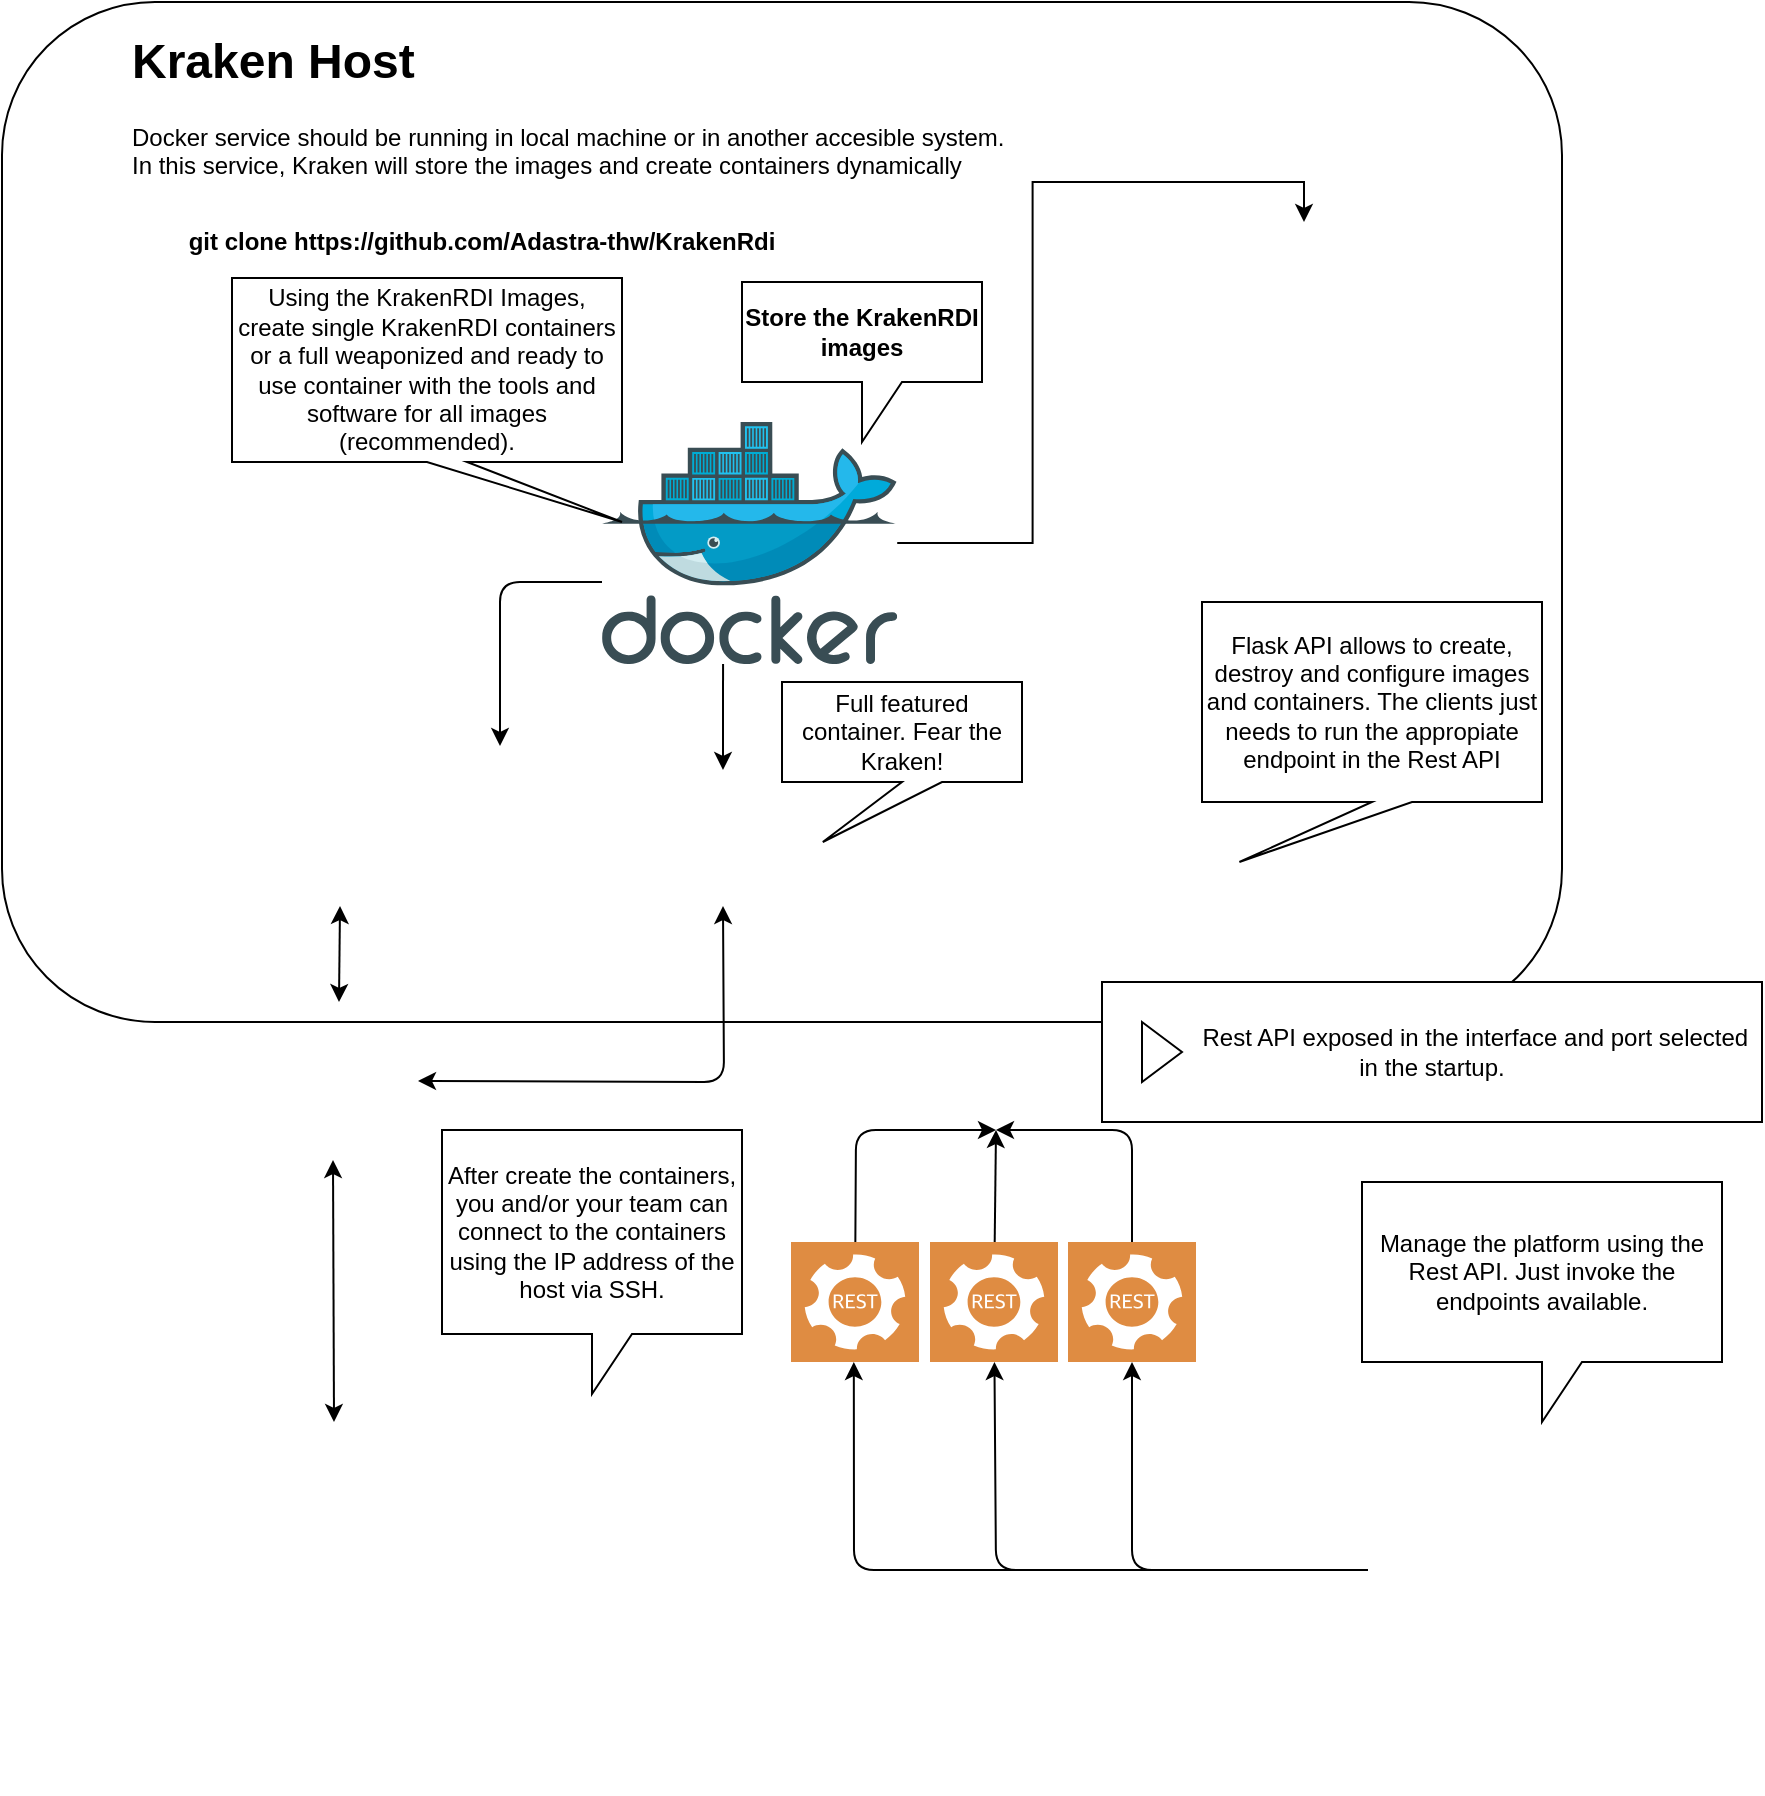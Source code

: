 <mxfile version="13.0.1" type="device"><diagram id="zVeNAyzQGfL6WKKovrSG" name="Page-1"><mxGraphModel dx="1038" dy="566" grid="1" gridSize="10" guides="1" tooltips="1" connect="1" arrows="1" fold="1" page="1" pageScale="1" pageWidth="827" pageHeight="1169" math="0" shadow="0"><root><mxCell id="0"/><mxCell id="1" parent="0"/><mxCell id="nuzd9s900WlZkQOmoOAo-7" value="" style="rounded=1;whiteSpace=wrap;html=1;" vertex="1" parent="1"><mxGeometry x="40" width="780" height="510" as="geometry"/></mxCell><mxCell id="nuzd9s900WlZkQOmoOAo-2" value="&lt;h1&gt;Kraken Host&lt;br&gt;&lt;/h1&gt;&lt;p&gt;Docker service should be running in local machine or in another accesible system. In this service, Kraken will store the images and create containers dynamically&lt;/p&gt;&lt;p&gt;&lt;br&gt;&lt;/p&gt;&lt;p&gt;&lt;br&gt;&lt;/p&gt;" style="text;html=1;strokeColor=none;fillColor=none;spacing=5;spacingTop=-20;whiteSpace=wrap;overflow=hidden;rounded=0;" vertex="1" parent="1"><mxGeometry x="100" y="10" width="450" height="100" as="geometry"/></mxCell><mxCell id="nuzd9s900WlZkQOmoOAo-49" style="edgeStyle=orthogonalEdgeStyle;rounded=0;orthogonalLoop=1;jettySize=auto;html=1;entryX=1;entryY=0;entryDx=0;entryDy=0;" edge="1" parent="1" source="nuzd9s900WlZkQOmoOAo-34" target="nuzd9s900WlZkQOmoOAo-41"><mxGeometry relative="1" as="geometry"/></mxCell><mxCell id="nuzd9s900WlZkQOmoOAo-34" value="" style="aspect=fixed;html=1;points=[];align=center;image;fontSize=12;image=img/lib/mscae/Docker.svg;" vertex="1" parent="1"><mxGeometry x="340" y="210" width="147.61" height="121.04" as="geometry"/></mxCell><mxCell id="nuzd9s900WlZkQOmoOAo-35" value="" style="shape=image;html=1;verticalAlign=top;verticalLabelPosition=bottom;labelBackgroundColor=#ffffff;imageAspect=0;aspect=fixed;image=https://cdn1.iconfinder.com/data/icons/logos-and-brands-3/512/97_Docker_logo_logos-128.png" vertex="1" parent="1"><mxGeometry x="623" y="160" width="68" height="68" as="geometry"/></mxCell><mxCell id="nuzd9s900WlZkQOmoOAo-41" value="" style="shape=image;html=1;verticalAlign=top;verticalLabelPosition=bottom;labelBackgroundColor=#ffffff;imageAspect=0;aspect=fixed;image=https://cdn1.iconfinder.com/data/icons/logos-and-brands-3/512/97_Docker_logo_logos-128.png" vertex="1" parent="1"><mxGeometry x="623" y="110" width="68" height="68" as="geometry"/></mxCell><mxCell id="nuzd9s900WlZkQOmoOAo-42" value="" style="shape=image;html=1;verticalAlign=top;verticalLabelPosition=bottom;labelBackgroundColor=#ffffff;imageAspect=0;aspect=fixed;image=https://cdn1.iconfinder.com/data/icons/logos-and-brands-3/512/97_Docker_logo_logos-128.png" vertex="1" parent="1"><mxGeometry x="691" y="110" width="68" height="68" as="geometry"/></mxCell><mxCell id="nuzd9s900WlZkQOmoOAo-43" value="" style="shape=image;html=1;verticalAlign=top;verticalLabelPosition=bottom;labelBackgroundColor=#ffffff;imageAspect=0;aspect=fixed;image=https://cdn1.iconfinder.com/data/icons/logos-and-brands-3/512/97_Docker_logo_logos-128.png" vertex="1" parent="1"><mxGeometry x="691" y="160" width="68" height="68" as="geometry"/></mxCell><mxCell id="nuzd9s900WlZkQOmoOAo-46" value="" style="shape=image;html=1;verticalAlign=top;verticalLabelPosition=bottom;labelBackgroundColor=#ffffff;imageAspect=0;aspect=fixed;image=https://cdn1.iconfinder.com/data/icons/logos-and-brands-3/512/97_Docker_logo_logos-128.png" vertex="1" parent="1"><mxGeometry x="622" y="210" width="68" height="68" as="geometry"/></mxCell><mxCell id="nuzd9s900WlZkQOmoOAo-47" value="" style="shape=image;html=1;verticalAlign=top;verticalLabelPosition=bottom;labelBackgroundColor=#ffffff;imageAspect=0;aspect=fixed;image=https://cdn1.iconfinder.com/data/icons/logos-and-brands-3/512/97_Docker_logo_logos-128.png" vertex="1" parent="1"><mxGeometry x="690" y="210" width="68" height="68" as="geometry"/></mxCell><mxCell id="nuzd9s900WlZkQOmoOAo-48" value="" style="shape=image;html=1;verticalAlign=top;verticalLabelPosition=bottom;labelBackgroundColor=#ffffff;imageAspect=0;aspect=fixed;image=https://cdn0.iconfinder.com/data/icons/social-media-2127/48/social_media_social_media_logo_docker-128.png" vertex="1" parent="1"><mxGeometry x="140" y="272" width="80" height="80" as="geometry"/></mxCell><mxCell id="nuzd9s900WlZkQOmoOAo-50" value="" style="shape=image;html=1;verticalAlign=top;verticalLabelPosition=bottom;labelBackgroundColor=#ffffff;imageAspect=0;aspect=fixed;image=https://cdn0.iconfinder.com/data/icons/social-media-2127/48/social_media_social_media_logo_docker-128.png" vertex="1" parent="1"><mxGeometry x="215" y="270" width="80" height="80" as="geometry"/></mxCell><mxCell id="nuzd9s900WlZkQOmoOAo-51" value="" style="shape=image;html=1;verticalAlign=top;verticalLabelPosition=bottom;labelBackgroundColor=#ffffff;imageAspect=0;aspect=fixed;image=https://cdn0.iconfinder.com/data/icons/social-media-2127/48/social_media_social_media_logo_docker-128.png" vertex="1" parent="1"><mxGeometry x="140" y="322" width="80" height="80" as="geometry"/></mxCell><mxCell id="nuzd9s900WlZkQOmoOAo-52" value="" style="shape=image;html=1;verticalAlign=top;verticalLabelPosition=bottom;labelBackgroundColor=#ffffff;imageAspect=0;aspect=fixed;image=https://cdn0.iconfinder.com/data/icons/social-media-2127/48/social_media_social_media_logo_docker-128.png" vertex="1" parent="1"><mxGeometry x="209" y="322" width="80" height="80" as="geometry"/></mxCell><mxCell id="nuzd9s900WlZkQOmoOAo-53" value="" style="shape=image;html=1;verticalAlign=top;verticalLabelPosition=bottom;labelBackgroundColor=#ffffff;imageAspect=0;aspect=fixed;image=https://cdn0.iconfinder.com/data/icons/social-media-2127/48/social_media_social_media_logo_docker-128.png" vertex="1" parent="1"><mxGeometry x="140" y="372" width="80" height="80" as="geometry"/></mxCell><mxCell id="nuzd9s900WlZkQOmoOAo-54" value="" style="shape=image;html=1;verticalAlign=top;verticalLabelPosition=bottom;labelBackgroundColor=#ffffff;imageAspect=0;aspect=fixed;image=https://cdn0.iconfinder.com/data/icons/social-media-2127/48/social_media_social_media_logo_docker-128.png" vertex="1" parent="1"><mxGeometry x="209" y="372" width="80" height="80" as="geometry"/></mxCell><mxCell id="nuzd9s900WlZkQOmoOAo-62" value="&lt;b&gt;Store the KrakenRDI images&lt;/b&gt;" style="shape=callout;whiteSpace=wrap;html=1;perimeter=calloutPerimeter;" vertex="1" parent="1"><mxGeometry x="410" y="140" width="120" height="80" as="geometry"/></mxCell><mxCell id="nuzd9s900WlZkQOmoOAo-65" value="Using the KrakenRDI Images, create single KrakenRDI containers or a full weaponized and ready to use container with the tools and software for all images (recommended)." style="shape=callout;whiteSpace=wrap;html=1;perimeter=calloutPerimeter;position2=1;" vertex="1" parent="1"><mxGeometry x="155" y="138" width="195" height="122" as="geometry"/></mxCell><mxCell id="nuzd9s900WlZkQOmoOAo-67" value="" style="endArrow=classic;html=1;exitX=0;exitY=0.661;exitDx=0;exitDy=0;exitPerimeter=0;entryX=1;entryY=0;entryDx=0;entryDy=0;" edge="1" parent="1" source="nuzd9s900WlZkQOmoOAo-34" target="nuzd9s900WlZkQOmoOAo-54"><mxGeometry width="50" height="50" relative="1" as="geometry"><mxPoint x="370" y="380" as="sourcePoint"/><mxPoint x="420" y="330" as="targetPoint"/><Array as="points"><mxPoint x="289" y="290"/></Array></mxGeometry></mxCell><mxCell id="nuzd9s900WlZkQOmoOAo-68" value="&lt;b&gt;git clone https://github.com/Adastra-thw/KrakenRdi&lt;/b&gt;" style="text;html=1;strokeColor=none;fillColor=none;align=center;verticalAlign=middle;whiteSpace=wrap;rounded=0;" vertex="1" parent="1"><mxGeometry x="100" y="110" width="360" height="20" as="geometry"/></mxCell><mxCell id="nuzd9s900WlZkQOmoOAo-69" value="" style="shape=image;html=1;verticalAlign=top;verticalLabelPosition=bottom;labelBackgroundColor=#ffffff;imageAspect=0;aspect=fixed;image=https://cdn4.iconfinder.com/data/icons/logos-brands-5/24/flask-128.png" vertex="1" parent="1"><mxGeometry x="470" y="430" width="134" height="134" as="geometry"/></mxCell><mxCell id="nuzd9s900WlZkQOmoOAo-70" value="" style="shape=image;html=1;verticalAlign=top;verticalLabelPosition=bottom;labelBackgroundColor=#ffffff;imageAspect=0;aspect=fixed;image=https://cdn4.iconfinder.com/data/icons/scripting-and-programming-languages/512/660277-Python_logo-128.png" vertex="1" parent="1"><mxGeometry x="530" y="402" width="128" height="128" as="geometry"/></mxCell><mxCell id="nuzd9s900WlZkQOmoOAo-71" value="Flask API allows to create, destroy and configure images and containers. The clients just needs to run the appropiate endpoint in the Rest API " style="shape=callout;whiteSpace=wrap;html=1;perimeter=calloutPerimeter;position2=0.11;" vertex="1" parent="1"><mxGeometry x="640" y="300" width="170" height="130" as="geometry"/></mxCell><mxCell id="nuzd9s900WlZkQOmoOAo-74" value="" style="shape=image;html=1;verticalAlign=top;verticalLabelPosition=bottom;labelBackgroundColor=#ffffff;imageAspect=0;aspect=fixed;image=https://cdn0.iconfinder.com/data/icons/kameleon-free-pack-rounded/110/Hacker-128.png" vertex="1" parent="1"><mxGeometry x="703" y="720" width="128" height="128" as="geometry"/></mxCell><mxCell id="nuzd9s900WlZkQOmoOAo-76" value="&amp;nbsp;&amp;nbsp;&amp;nbsp;&amp;nbsp;&amp;nbsp;&amp;nbsp;&amp;nbsp;&amp;nbsp;&amp;nbsp;&amp;nbsp;&amp;nbsp;&amp;nbsp; Rest API exposed in the interface and port selected in the startup." style="html=1;whiteSpace=wrap;container=1;recursiveResize=0;collapsible=0;" vertex="1" parent="1"><mxGeometry x="590" y="490" width="330" height="70" as="geometry"/></mxCell><mxCell id="nuzd9s900WlZkQOmoOAo-77" value="" style="triangle;html=1;whiteSpace=wrap;" vertex="1" parent="nuzd9s900WlZkQOmoOAo-76"><mxGeometry x="20" y="20" width="20" height="30" as="geometry"/></mxCell><mxCell id="nuzd9s900WlZkQOmoOAo-82" value="Manage the platform using the Rest API. Just invoke the endpoints available. " style="shape=callout;whiteSpace=wrap;html=1;perimeter=calloutPerimeter;" vertex="1" parent="1"><mxGeometry x="720" y="590" width="180" height="120" as="geometry"/></mxCell><mxCell id="nuzd9s900WlZkQOmoOAo-87" value="" style="pointerEvents=1;shadow=0;dashed=0;html=1;strokeColor=none;fillColor=#DF8C42;labelPosition=center;verticalLabelPosition=bottom;verticalAlign=top;align=center;outlineConnect=0;shape=mxgraph.veeam2.restful_api;" vertex="1" parent="1"><mxGeometry x="504" y="620" width="64" height="60" as="geometry"/></mxCell><mxCell id="nuzd9s900WlZkQOmoOAo-93" value="" style="pointerEvents=1;shadow=0;dashed=0;html=1;strokeColor=none;fillColor=#DF8C42;labelPosition=center;verticalLabelPosition=bottom;verticalAlign=top;align=center;outlineConnect=0;shape=mxgraph.veeam2.restful_api;" vertex="1" parent="1"><mxGeometry x="573" y="620" width="64" height="60" as="geometry"/></mxCell><mxCell id="nuzd9s900WlZkQOmoOAo-94" value="" style="pointerEvents=1;shadow=0;dashed=0;html=1;strokeColor=none;fillColor=#DF8C42;labelPosition=center;verticalLabelPosition=bottom;verticalAlign=top;align=center;outlineConnect=0;shape=mxgraph.veeam2.restful_api;" vertex="1" parent="1"><mxGeometry x="434.5" y="620" width="64" height="60" as="geometry"/></mxCell><mxCell id="nuzd9s900WlZkQOmoOAo-95" value="" style="endArrow=classic;html=1;exitX=0;exitY=0.5;exitDx=0;exitDy=0;" edge="1" parent="1" target="nuzd9s900WlZkQOmoOAo-93"><mxGeometry width="50" height="50" relative="1" as="geometry"><mxPoint x="723" y="784" as="sourcePoint"/><mxPoint x="599.119" y="680" as="targetPoint"/><Array as="points"><mxPoint x="605" y="784"/></Array></mxGeometry></mxCell><mxCell id="nuzd9s900WlZkQOmoOAo-96" value="" style="endArrow=classic;html=1;exitX=0;exitY=0.5;exitDx=0;exitDy=0;" edge="1" parent="1" source="nuzd9s900WlZkQOmoOAo-74" target="nuzd9s900WlZkQOmoOAo-87"><mxGeometry width="50" height="50" relative="1" as="geometry"><mxPoint x="370" y="760" as="sourcePoint"/><mxPoint x="520" y="690" as="targetPoint"/><Array as="points"><mxPoint x="537" y="784"/></Array></mxGeometry></mxCell><mxCell id="nuzd9s900WlZkQOmoOAo-97" value="" style="endArrow=classic;html=1;" edge="1" parent="1"><mxGeometry width="50" height="50" relative="1" as="geometry"><mxPoint x="700" y="784" as="sourcePoint"/><mxPoint x="465.91" y="680" as="targetPoint"/><Array as="points"><mxPoint x="466" y="784"/></Array></mxGeometry></mxCell><mxCell id="nuzd9s900WlZkQOmoOAo-98" value="" style="endArrow=classic;html=1;entryX=0.5;entryY=1;entryDx=0;entryDy=0;" edge="1" parent="1" source="nuzd9s900WlZkQOmoOAo-94" target="nuzd9s900WlZkQOmoOAo-69"><mxGeometry width="50" height="50" relative="1" as="geometry"><mxPoint x="370" y="760" as="sourcePoint"/><mxPoint x="420" y="710" as="targetPoint"/><Array as="points"><mxPoint x="467" y="564"/></Array></mxGeometry></mxCell><mxCell id="nuzd9s900WlZkQOmoOAo-99" value="" style="endArrow=classic;html=1;entryX=0.5;entryY=1;entryDx=0;entryDy=0;" edge="1" parent="1" source="nuzd9s900WlZkQOmoOAo-87" target="nuzd9s900WlZkQOmoOAo-69"><mxGeometry width="50" height="50" relative="1" as="geometry"><mxPoint x="370" y="760" as="sourcePoint"/><mxPoint x="420" y="710" as="targetPoint"/></mxGeometry></mxCell><mxCell id="nuzd9s900WlZkQOmoOAo-100" value="" style="endArrow=classic;html=1;entryX=0.5;entryY=1;entryDx=0;entryDy=0;" edge="1" parent="1" source="nuzd9s900WlZkQOmoOAo-93" target="nuzd9s900WlZkQOmoOAo-69"><mxGeometry width="50" height="50" relative="1" as="geometry"><mxPoint x="370" y="760" as="sourcePoint"/><mxPoint x="420" y="710" as="targetPoint"/><Array as="points"><mxPoint x="605" y="564"/></Array></mxGeometry></mxCell><mxCell id="nuzd9s900WlZkQOmoOAo-101" value="" style="shape=image;html=1;verticalAlign=top;verticalLabelPosition=bottom;labelBackgroundColor=#ffffff;imageAspect=0;aspect=fixed;image=https://cdn4.iconfinder.com/data/icons/stick-figures-in-motion/100/stickfigure_8-128.png" vertex="1" parent="1"><mxGeometry x="82" y="732" width="58" height="58" as="geometry"/></mxCell><mxCell id="nuzd9s900WlZkQOmoOAo-102" value="" style="shape=image;html=1;verticalAlign=top;verticalLabelPosition=bottom;labelBackgroundColor=#ffffff;imageAspect=0;aspect=fixed;image=https://cdn4.iconfinder.com/data/icons/stick-figures-in-motion/100/stickfigure_18-128.png" vertex="1" parent="1"><mxGeometry x="189" y="784" width="59" height="59" as="geometry"/></mxCell><mxCell id="nuzd9s900WlZkQOmoOAo-106" value="" style="shape=image;html=1;verticalAlign=top;verticalLabelPosition=bottom;labelBackgroundColor=#ffffff;imageAspect=0;aspect=fixed;image=https://cdn2.iconfinder.com/data/icons/people-80/96/Picture8-128.png" vertex="1" parent="1"><mxGeometry x="140" y="724" width="58" height="58" as="geometry"/></mxCell><mxCell id="nuzd9s900WlZkQOmoOAo-107" value="" style="shape=image;html=1;verticalAlign=top;verticalLabelPosition=bottom;labelBackgroundColor=#ffffff;imageAspect=0;aspect=fixed;image=https://cdn4.iconfinder.com/data/icons/stick-figures-in-motion/100/stickfigure_25-128.png" vertex="1" parent="1"><mxGeometry x="240" y="714" width="67" height="67" as="geometry"/></mxCell><mxCell id="nuzd9s900WlZkQOmoOAo-108" value="" style="shape=image;html=1;verticalAlign=top;verticalLabelPosition=bottom;labelBackgroundColor=#ffffff;imageAspect=0;aspect=fixed;image=https://cdn2.iconfinder.com/data/icons/army-glyph-1/512/high_alert_military_army_person-128.png" vertex="1" parent="1"><mxGeometry x="185" y="718" width="63" height="63" as="geometry"/></mxCell><mxCell id="nuzd9s900WlZkQOmoOAo-109" value="" style="shape=image;html=1;verticalAlign=top;verticalLabelPosition=bottom;labelBackgroundColor=#ffffff;imageAspect=0;aspect=fixed;image=https://cdn4.iconfinder.com/data/icons/stick-figures-in-motion/100/stickfigure_24-128.png" vertex="1" parent="1"><mxGeometry x="132.5" y="775" width="73" height="73" as="geometry"/></mxCell><mxCell id="nuzd9s900WlZkQOmoOAo-110" value="" style="shape=image;html=1;verticalAlign=top;verticalLabelPosition=bottom;labelBackgroundColor=#ffffff;imageAspect=0;aspect=fixed;image=https://cdn4.iconfinder.com/data/icons/stick-figures-in-motion/100/throwing_a_ball-128.png" vertex="1" parent="1"><mxGeometry x="245" y="793" width="50" height="50" as="geometry"/></mxCell><mxCell id="nuzd9s900WlZkQOmoOAo-113" value="" style="shape=image;html=1;verticalAlign=top;verticalLabelPosition=bottom;labelBackgroundColor=#ffffff;imageAspect=0;aspect=fixed;image=https://cdn2.iconfinder.com/data/icons/new-year-s-hand-drawn-basic/64/dancer_3-128.png" vertex="1" parent="1"><mxGeometry x="88" y="788" width="55" height="55" as="geometry"/></mxCell><mxCell id="nuzd9s900WlZkQOmoOAo-114" value="" style="shape=image;html=1;verticalAlign=top;verticalLabelPosition=bottom;labelBackgroundColor=#ffffff;imageAspect=0;aspect=fixed;image=https://cdn0.iconfinder.com/data/icons/kameleon-free-pack-rounded/110/Hacker-128.png" vertex="1" parent="1"><mxGeometry x="172" y="848" width="48" height="48" as="geometry"/></mxCell><mxCell id="nuzd9s900WlZkQOmoOAo-115" value="After create the containers, you and/or your team can connect to the containers using the IP address of the host via SSH." style="shape=callout;whiteSpace=wrap;html=1;perimeter=calloutPerimeter;" vertex="1" parent="1"><mxGeometry x="260" y="564" width="150" height="132" as="geometry"/></mxCell><mxCell id="nuzd9s900WlZkQOmoOAo-117" value="" style="shape=image;html=1;verticalAlign=top;verticalLabelPosition=bottom;labelBackgroundColor=#ffffff;imageAspect=0;aspect=fixed;image=https://cdn3.iconfinder.com/data/icons/pirate-outline-4/340/monster_sea_ocean_octopus_kraken_tentacle_nature_underwater-128.png" vertex="1" parent="1"><mxGeometry x="366.5" y="384" width="68" height="68" as="geometry"/></mxCell><mxCell id="nuzd9s900WlZkQOmoOAo-118" value="" style="endArrow=classic;html=1;entryX=0.5;entryY=0;entryDx=0;entryDy=0;exitX=0.41;exitY=1;exitDx=0;exitDy=0;exitPerimeter=0;" edge="1" parent="1" source="nuzd9s900WlZkQOmoOAo-34" target="nuzd9s900WlZkQOmoOAo-117"><mxGeometry width="50" height="50" relative="1" as="geometry"><mxPoint x="330" y="300" as="sourcePoint"/><mxPoint x="380" y="250" as="targetPoint"/></mxGeometry></mxCell><mxCell id="nuzd9s900WlZkQOmoOAo-119" value="" style="shape=image;html=1;verticalAlign=top;verticalLabelPosition=bottom;labelBackgroundColor=#ffffff;imageAspect=0;aspect=fixed;image=https://cdn3.iconfinder.com/data/icons/humano2/128x128/apps/guake.png" vertex="1" parent="1"><mxGeometry x="169" y="500" width="79" height="79" as="geometry"/></mxCell><mxCell id="nuzd9s900WlZkQOmoOAo-122" value="" style="endArrow=classic;startArrow=classic;html=1;entryX=0;entryY=1;entryDx=0;entryDy=0;exitX=0.5;exitY=0;exitDx=0;exitDy=0;" edge="1" parent="1" source="nuzd9s900WlZkQOmoOAo-119" target="nuzd9s900WlZkQOmoOAo-54"><mxGeometry width="50" height="50" relative="1" as="geometry"><mxPoint x="330" y="620" as="sourcePoint"/><mxPoint x="380" y="570" as="targetPoint"/></mxGeometry></mxCell><mxCell id="nuzd9s900WlZkQOmoOAo-123" value="" style="endArrow=classic;startArrow=classic;html=1;entryX=0.5;entryY=1;entryDx=0;entryDy=0;exitX=1;exitY=0.5;exitDx=0;exitDy=0;" edge="1" parent="1" source="nuzd9s900WlZkQOmoOAo-119" target="nuzd9s900WlZkQOmoOAo-117"><mxGeometry width="50" height="50" relative="1" as="geometry"><mxPoint x="330" y="620" as="sourcePoint"/><mxPoint x="380" y="570" as="targetPoint"/><Array as="points"><mxPoint x="401" y="540"/></Array></mxGeometry></mxCell><mxCell id="nuzd9s900WlZkQOmoOAo-125" value="" style="endArrow=classic;startArrow=classic;html=1;" edge="1" parent="1"><mxGeometry width="50" height="50" relative="1" as="geometry"><mxPoint x="206" y="710" as="sourcePoint"/><mxPoint x="205.5" y="579" as="targetPoint"/></mxGeometry></mxCell><mxCell id="nuzd9s900WlZkQOmoOAo-126" value="Full featured container. Fear the Kraken!" style="shape=callout;whiteSpace=wrap;html=1;perimeter=calloutPerimeter;position2=0.17;" vertex="1" parent="1"><mxGeometry x="430" y="340" width="120" height="80" as="geometry"/></mxCell></root></mxGraphModel></diagram></mxfile>